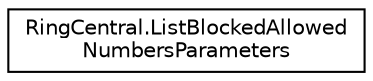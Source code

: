 digraph "Graphical Class Hierarchy"
{
 // LATEX_PDF_SIZE
  edge [fontname="Helvetica",fontsize="10",labelfontname="Helvetica",labelfontsize="10"];
  node [fontname="Helvetica",fontsize="10",shape=record];
  rankdir="LR";
  Node0 [label="RingCentral.ListBlockedAllowed\lNumbersParameters",height=0.2,width=0.4,color="black", fillcolor="white", style="filled",URL="$classRingCentral_1_1ListBlockedAllowedNumbersParameters.html",tooltip="Query parameters for operation listBlockedAllowedNumbers"];
}
